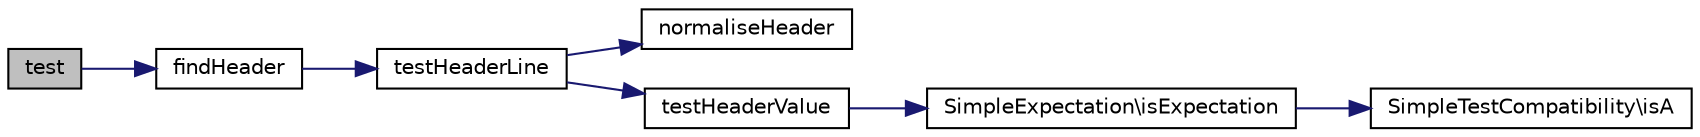 digraph "test"
{
  edge [fontname="Helvetica",fontsize="10",labelfontname="Helvetica",labelfontsize="10"];
  node [fontname="Helvetica",fontsize="10",shape=record];
  rankdir="LR";
  Node1 [label="test",height=0.2,width=0.4,color="black", fillcolor="grey75", style="filled" fontcolor="black"];
  Node1 -> Node2 [color="midnightblue",fontsize="10",style="solid",fontname="Helvetica"];
  Node2 [label="findHeader",height=0.2,width=0.4,color="black", fillcolor="white", style="filled",URL="$class_http_header_expectation.html#ab63c17e54825ca15add42b156ffe7ba3"];
  Node2 -> Node3 [color="midnightblue",fontsize="10",style="solid",fontname="Helvetica"];
  Node3 [label="testHeaderLine",height=0.2,width=0.4,color="black", fillcolor="white", style="filled",URL="$class_http_header_expectation.html#a10b0cf0d202023bae701ccd704d9c414"];
  Node3 -> Node4 [color="midnightblue",fontsize="10",style="solid",fontname="Helvetica"];
  Node4 [label="normaliseHeader",height=0.2,width=0.4,color="black", fillcolor="white", style="filled",URL="$class_http_header_expectation.html#aaf21778ff06d3e79d5b50be19f5a6a01"];
  Node3 -> Node5 [color="midnightblue",fontsize="10",style="solid",fontname="Helvetica"];
  Node5 [label="testHeaderValue",height=0.2,width=0.4,color="black", fillcolor="white", style="filled",URL="$class_http_header_expectation.html#af459eecce3dc5afa5676100511d80755"];
  Node5 -> Node6 [color="midnightblue",fontsize="10",style="solid",fontname="Helvetica"];
  Node6 [label="SimpleExpectation\\isExpectation",height=0.2,width=0.4,color="black", fillcolor="white", style="filled",URL="$class_simple_expectation.html#a1d5c795d731ea1d131960009116ef87e"];
  Node6 -> Node7 [color="midnightblue",fontsize="10",style="solid",fontname="Helvetica"];
  Node7 [label="SimpleTestCompatibility\\isA",height=0.2,width=0.4,color="black", fillcolor="white", style="filled",URL="$class_simple_test_compatibility.html#a89339a52a329ae34fbb05260963b066b"];
}
